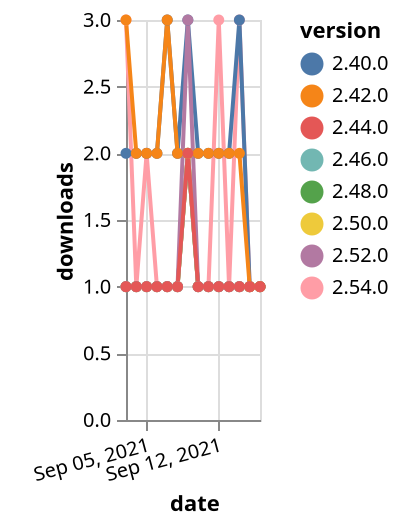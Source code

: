 {"$schema": "https://vega.github.io/schema/vega-lite/v5.json", "description": "A simple bar chart with embedded data.", "data": {"values": [{"date": "2021-09-03", "total": 128, "delta": 3, "version": "2.54.0"}, {"date": "2021-09-04", "total": 129, "delta": 1, "version": "2.54.0"}, {"date": "2021-09-05", "total": 131, "delta": 2, "version": "2.54.0"}, {"date": "2021-09-06", "total": 132, "delta": 1, "version": "2.54.0"}, {"date": "2021-09-07", "total": 133, "delta": 1, "version": "2.54.0"}, {"date": "2021-09-08", "total": 134, "delta": 1, "version": "2.54.0"}, {"date": "2021-09-09", "total": 136, "delta": 2, "version": "2.54.0"}, {"date": "2021-09-10", "total": 137, "delta": 1, "version": "2.54.0"}, {"date": "2021-09-11", "total": 138, "delta": 1, "version": "2.54.0"}, {"date": "2021-09-12", "total": 141, "delta": 3, "version": "2.54.0"}, {"date": "2021-09-13", "total": 142, "delta": 1, "version": "2.54.0"}, {"date": "2021-09-14", "total": 145, "delta": 3, "version": "2.54.0"}, {"date": "2021-09-15", "total": 146, "delta": 1, "version": "2.54.0"}, {"date": "2021-09-16", "total": 147, "delta": 1, "version": "2.54.0"}, {"date": "2021-09-03", "total": 182, "delta": 1, "version": "2.48.0"}, {"date": "2021-09-04", "total": 183, "delta": 1, "version": "2.48.0"}, {"date": "2021-09-05", "total": 184, "delta": 1, "version": "2.48.0"}, {"date": "2021-09-06", "total": 185, "delta": 1, "version": "2.48.0"}, {"date": "2021-09-07", "total": 186, "delta": 1, "version": "2.48.0"}, {"date": "2021-09-08", "total": 187, "delta": 1, "version": "2.48.0"}, {"date": "2021-09-09", "total": 189, "delta": 2, "version": "2.48.0"}, {"date": "2021-09-10", "total": 190, "delta": 1, "version": "2.48.0"}, {"date": "2021-09-11", "total": 191, "delta": 1, "version": "2.48.0"}, {"date": "2021-09-12", "total": 192, "delta": 1, "version": "2.48.0"}, {"date": "2021-09-13", "total": 193, "delta": 1, "version": "2.48.0"}, {"date": "2021-09-14", "total": 194, "delta": 1, "version": "2.48.0"}, {"date": "2021-09-15", "total": 195, "delta": 1, "version": "2.48.0"}, {"date": "2021-09-16", "total": 196, "delta": 1, "version": "2.48.0"}, {"date": "2021-09-03", "total": 160, "delta": 1, "version": "2.50.0"}, {"date": "2021-09-04", "total": 161, "delta": 1, "version": "2.50.0"}, {"date": "2021-09-05", "total": 162, "delta": 1, "version": "2.50.0"}, {"date": "2021-09-06", "total": 163, "delta": 1, "version": "2.50.0"}, {"date": "2021-09-07", "total": 164, "delta": 1, "version": "2.50.0"}, {"date": "2021-09-08", "total": 165, "delta": 1, "version": "2.50.0"}, {"date": "2021-09-09", "total": 167, "delta": 2, "version": "2.50.0"}, {"date": "2021-09-10", "total": 168, "delta": 1, "version": "2.50.0"}, {"date": "2021-09-11", "total": 169, "delta": 1, "version": "2.50.0"}, {"date": "2021-09-12", "total": 170, "delta": 1, "version": "2.50.0"}, {"date": "2021-09-13", "total": 171, "delta": 1, "version": "2.50.0"}, {"date": "2021-09-14", "total": 172, "delta": 1, "version": "2.50.0"}, {"date": "2021-09-15", "total": 173, "delta": 1, "version": "2.50.0"}, {"date": "2021-09-16", "total": 174, "delta": 1, "version": "2.50.0"}, {"date": "2021-09-03", "total": 2671, "delta": 2, "version": "2.40.0"}, {"date": "2021-09-04", "total": 2673, "delta": 2, "version": "2.40.0"}, {"date": "2021-09-05", "total": 2675, "delta": 2, "version": "2.40.0"}, {"date": "2021-09-06", "total": 2677, "delta": 2, "version": "2.40.0"}, {"date": "2021-09-07", "total": 2680, "delta": 3, "version": "2.40.0"}, {"date": "2021-09-08", "total": 2682, "delta": 2, "version": "2.40.0"}, {"date": "2021-09-09", "total": 2685, "delta": 3, "version": "2.40.0"}, {"date": "2021-09-10", "total": 2687, "delta": 2, "version": "2.40.0"}, {"date": "2021-09-11", "total": 2689, "delta": 2, "version": "2.40.0"}, {"date": "2021-09-12", "total": 2691, "delta": 2, "version": "2.40.0"}, {"date": "2021-09-13", "total": 2693, "delta": 2, "version": "2.40.0"}, {"date": "2021-09-14", "total": 2696, "delta": 3, "version": "2.40.0"}, {"date": "2021-09-15", "total": 2697, "delta": 1, "version": "2.40.0"}, {"date": "2021-09-16", "total": 2698, "delta": 1, "version": "2.40.0"}, {"date": "2021-09-03", "total": 205, "delta": 1, "version": "2.46.0"}, {"date": "2021-09-04", "total": 206, "delta": 1, "version": "2.46.0"}, {"date": "2021-09-05", "total": 207, "delta": 1, "version": "2.46.0"}, {"date": "2021-09-06", "total": 208, "delta": 1, "version": "2.46.0"}, {"date": "2021-09-07", "total": 209, "delta": 1, "version": "2.46.0"}, {"date": "2021-09-08", "total": 210, "delta": 1, "version": "2.46.0"}, {"date": "2021-09-09", "total": 212, "delta": 2, "version": "2.46.0"}, {"date": "2021-09-10", "total": 213, "delta": 1, "version": "2.46.0"}, {"date": "2021-09-11", "total": 214, "delta": 1, "version": "2.46.0"}, {"date": "2021-09-12", "total": 215, "delta": 1, "version": "2.46.0"}, {"date": "2021-09-13", "total": 216, "delta": 1, "version": "2.46.0"}, {"date": "2021-09-14", "total": 217, "delta": 1, "version": "2.46.0"}, {"date": "2021-09-15", "total": 218, "delta": 1, "version": "2.46.0"}, {"date": "2021-09-16", "total": 219, "delta": 1, "version": "2.46.0"}, {"date": "2021-09-03", "total": 185, "delta": 1, "version": "2.52.0"}, {"date": "2021-09-04", "total": 186, "delta": 1, "version": "2.52.0"}, {"date": "2021-09-05", "total": 187, "delta": 1, "version": "2.52.0"}, {"date": "2021-09-06", "total": 188, "delta": 1, "version": "2.52.0"}, {"date": "2021-09-07", "total": 189, "delta": 1, "version": "2.52.0"}, {"date": "2021-09-08", "total": 190, "delta": 1, "version": "2.52.0"}, {"date": "2021-09-09", "total": 193, "delta": 3, "version": "2.52.0"}, {"date": "2021-09-10", "total": 194, "delta": 1, "version": "2.52.0"}, {"date": "2021-09-11", "total": 195, "delta": 1, "version": "2.52.0"}, {"date": "2021-09-12", "total": 196, "delta": 1, "version": "2.52.0"}, {"date": "2021-09-13", "total": 197, "delta": 1, "version": "2.52.0"}, {"date": "2021-09-14", "total": 198, "delta": 1, "version": "2.52.0"}, {"date": "2021-09-15", "total": 199, "delta": 1, "version": "2.52.0"}, {"date": "2021-09-16", "total": 200, "delta": 1, "version": "2.52.0"}, {"date": "2021-09-03", "total": 2271, "delta": 3, "version": "2.42.0"}, {"date": "2021-09-04", "total": 2273, "delta": 2, "version": "2.42.0"}, {"date": "2021-09-05", "total": 2275, "delta": 2, "version": "2.42.0"}, {"date": "2021-09-06", "total": 2277, "delta": 2, "version": "2.42.0"}, {"date": "2021-09-07", "total": 2280, "delta": 3, "version": "2.42.0"}, {"date": "2021-09-08", "total": 2282, "delta": 2, "version": "2.42.0"}, {"date": "2021-09-09", "total": 2284, "delta": 2, "version": "2.42.0"}, {"date": "2021-09-10", "total": 2286, "delta": 2, "version": "2.42.0"}, {"date": "2021-09-11", "total": 2288, "delta": 2, "version": "2.42.0"}, {"date": "2021-09-12", "total": 2290, "delta": 2, "version": "2.42.0"}, {"date": "2021-09-13", "total": 2292, "delta": 2, "version": "2.42.0"}, {"date": "2021-09-14", "total": 2294, "delta": 2, "version": "2.42.0"}, {"date": "2021-09-15", "total": 2295, "delta": 1, "version": "2.42.0"}, {"date": "2021-09-16", "total": 2296, "delta": 1, "version": "2.42.0"}, {"date": "2021-09-03", "total": 245, "delta": 1, "version": "2.44.0"}, {"date": "2021-09-04", "total": 246, "delta": 1, "version": "2.44.0"}, {"date": "2021-09-05", "total": 247, "delta": 1, "version": "2.44.0"}, {"date": "2021-09-06", "total": 248, "delta": 1, "version": "2.44.0"}, {"date": "2021-09-07", "total": 249, "delta": 1, "version": "2.44.0"}, {"date": "2021-09-08", "total": 250, "delta": 1, "version": "2.44.0"}, {"date": "2021-09-09", "total": 252, "delta": 2, "version": "2.44.0"}, {"date": "2021-09-10", "total": 253, "delta": 1, "version": "2.44.0"}, {"date": "2021-09-11", "total": 254, "delta": 1, "version": "2.44.0"}, {"date": "2021-09-12", "total": 255, "delta": 1, "version": "2.44.0"}, {"date": "2021-09-13", "total": 256, "delta": 1, "version": "2.44.0"}, {"date": "2021-09-14", "total": 257, "delta": 1, "version": "2.44.0"}, {"date": "2021-09-15", "total": 258, "delta": 1, "version": "2.44.0"}, {"date": "2021-09-16", "total": 259, "delta": 1, "version": "2.44.0"}]}, "width": "container", "mark": {"type": "line", "point": {"filled": true}}, "encoding": {"x": {"field": "date", "type": "temporal", "timeUnit": "yearmonthdate", "title": "date", "axis": {"labelAngle": -15}}, "y": {"field": "delta", "type": "quantitative", "title": "downloads"}, "color": {"field": "version", "type": "nominal"}, "tooltip": {"field": "delta"}}}